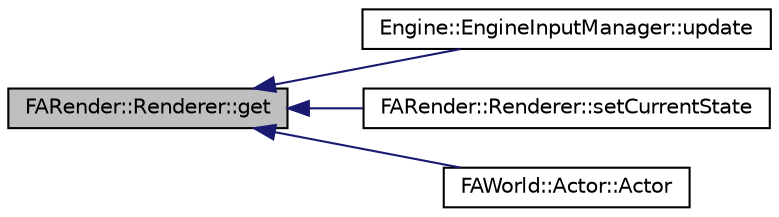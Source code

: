 digraph G
{
  edge [fontname="Helvetica",fontsize="10",labelfontname="Helvetica",labelfontsize="10"];
  node [fontname="Helvetica",fontsize="10",shape=record];
  rankdir="LR";
  Node1 [label="FARender::Renderer::get",height=0.2,width=0.4,color="black", fillcolor="grey75", style="filled" fontcolor="black"];
  Node1 -> Node2 [dir="back",color="midnightblue",fontsize="10",style="solid",fontname="Helvetica"];
  Node2 [label="Engine::EngineInputManager::update",height=0.2,width=0.4,color="black", fillcolor="white", style="filled",URL="$class_engine_1_1_engine_input_manager.html#a9e498a09e866f109b2d59d371f390ad6"];
  Node1 -> Node3 [dir="back",color="midnightblue",fontsize="10",style="solid",fontname="Helvetica"];
  Node3 [label="FARender::Renderer::setCurrentState",height=0.2,width=0.4,color="black", fillcolor="white", style="filled",URL="$class_f_a_render_1_1_renderer.html#a7f17e5a5e8d490f7bedcc0b2c2e48918"];
  Node1 -> Node4 [dir="back",color="midnightblue",fontsize="10",style="solid",fontname="Helvetica"];
  Node4 [label="FAWorld::Actor::Actor",height=0.2,width=0.4,color="black", fillcolor="white", style="filled",URL="$class_f_a_world_1_1_actor.html#ab9e28a0505dc7a3040e249c563badd37"];
}

